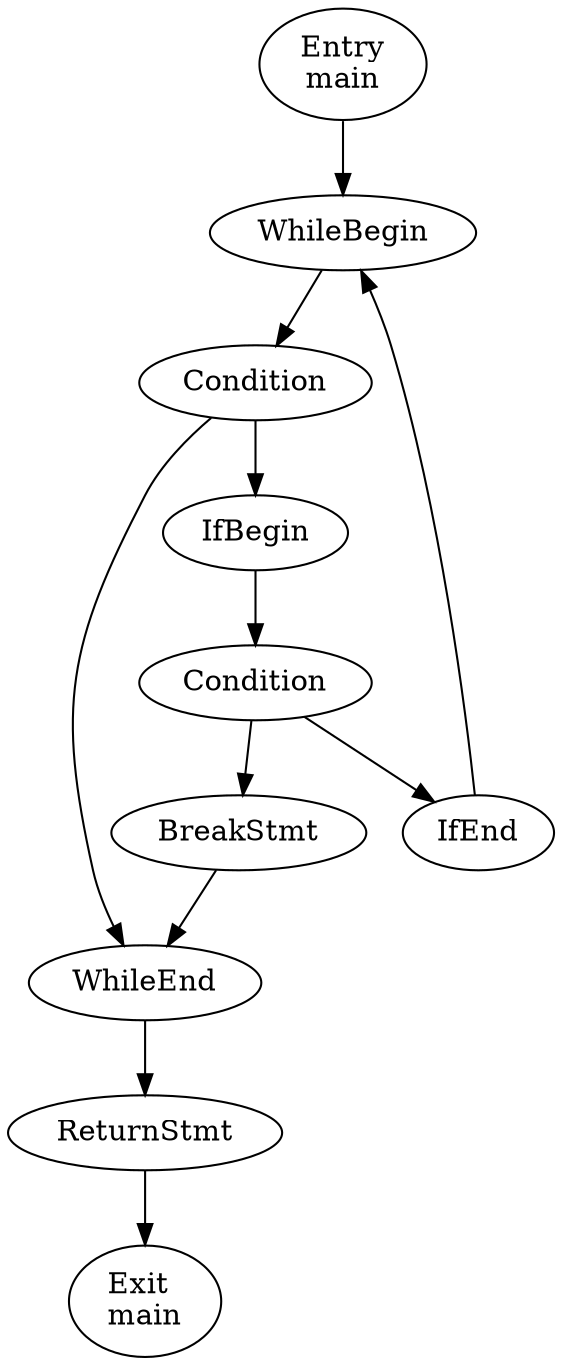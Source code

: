 digraph cfg {

"2#Entry" [label="Entry\lmain"] ;
"4#Begin" [label="WhileBegin"] ;
"4#Condition" [label="Condition"] ;
"7#Begin" [label="IfBegin"] ;
"7#Condition" [label="Condition"] ;
"10" [label="BreakStmt"] ;
"7#End" [label="IfEnd"] ;
"4#End" [label="WhileEnd"] ;
"11" [label="ReturnStmt"] ;
"2#Exit" [label="Exit\lmain"] ;
"2#Entry" -> "4#Begin" ;
"4#Begin" -> "4#Condition" ;
"4#Condition" -> "4#End" ;
"4#Condition" -> "7#Begin" ;
"4#End" -> "11" ;
"7#Begin" -> "7#Condition" ;
"11" -> "2#Exit" ;
"7#Condition" -> "7#End" ;
"7#Condition" -> "10" ;
"7#End" -> "4#Begin" ;
"10" -> "4#End" ;

}

